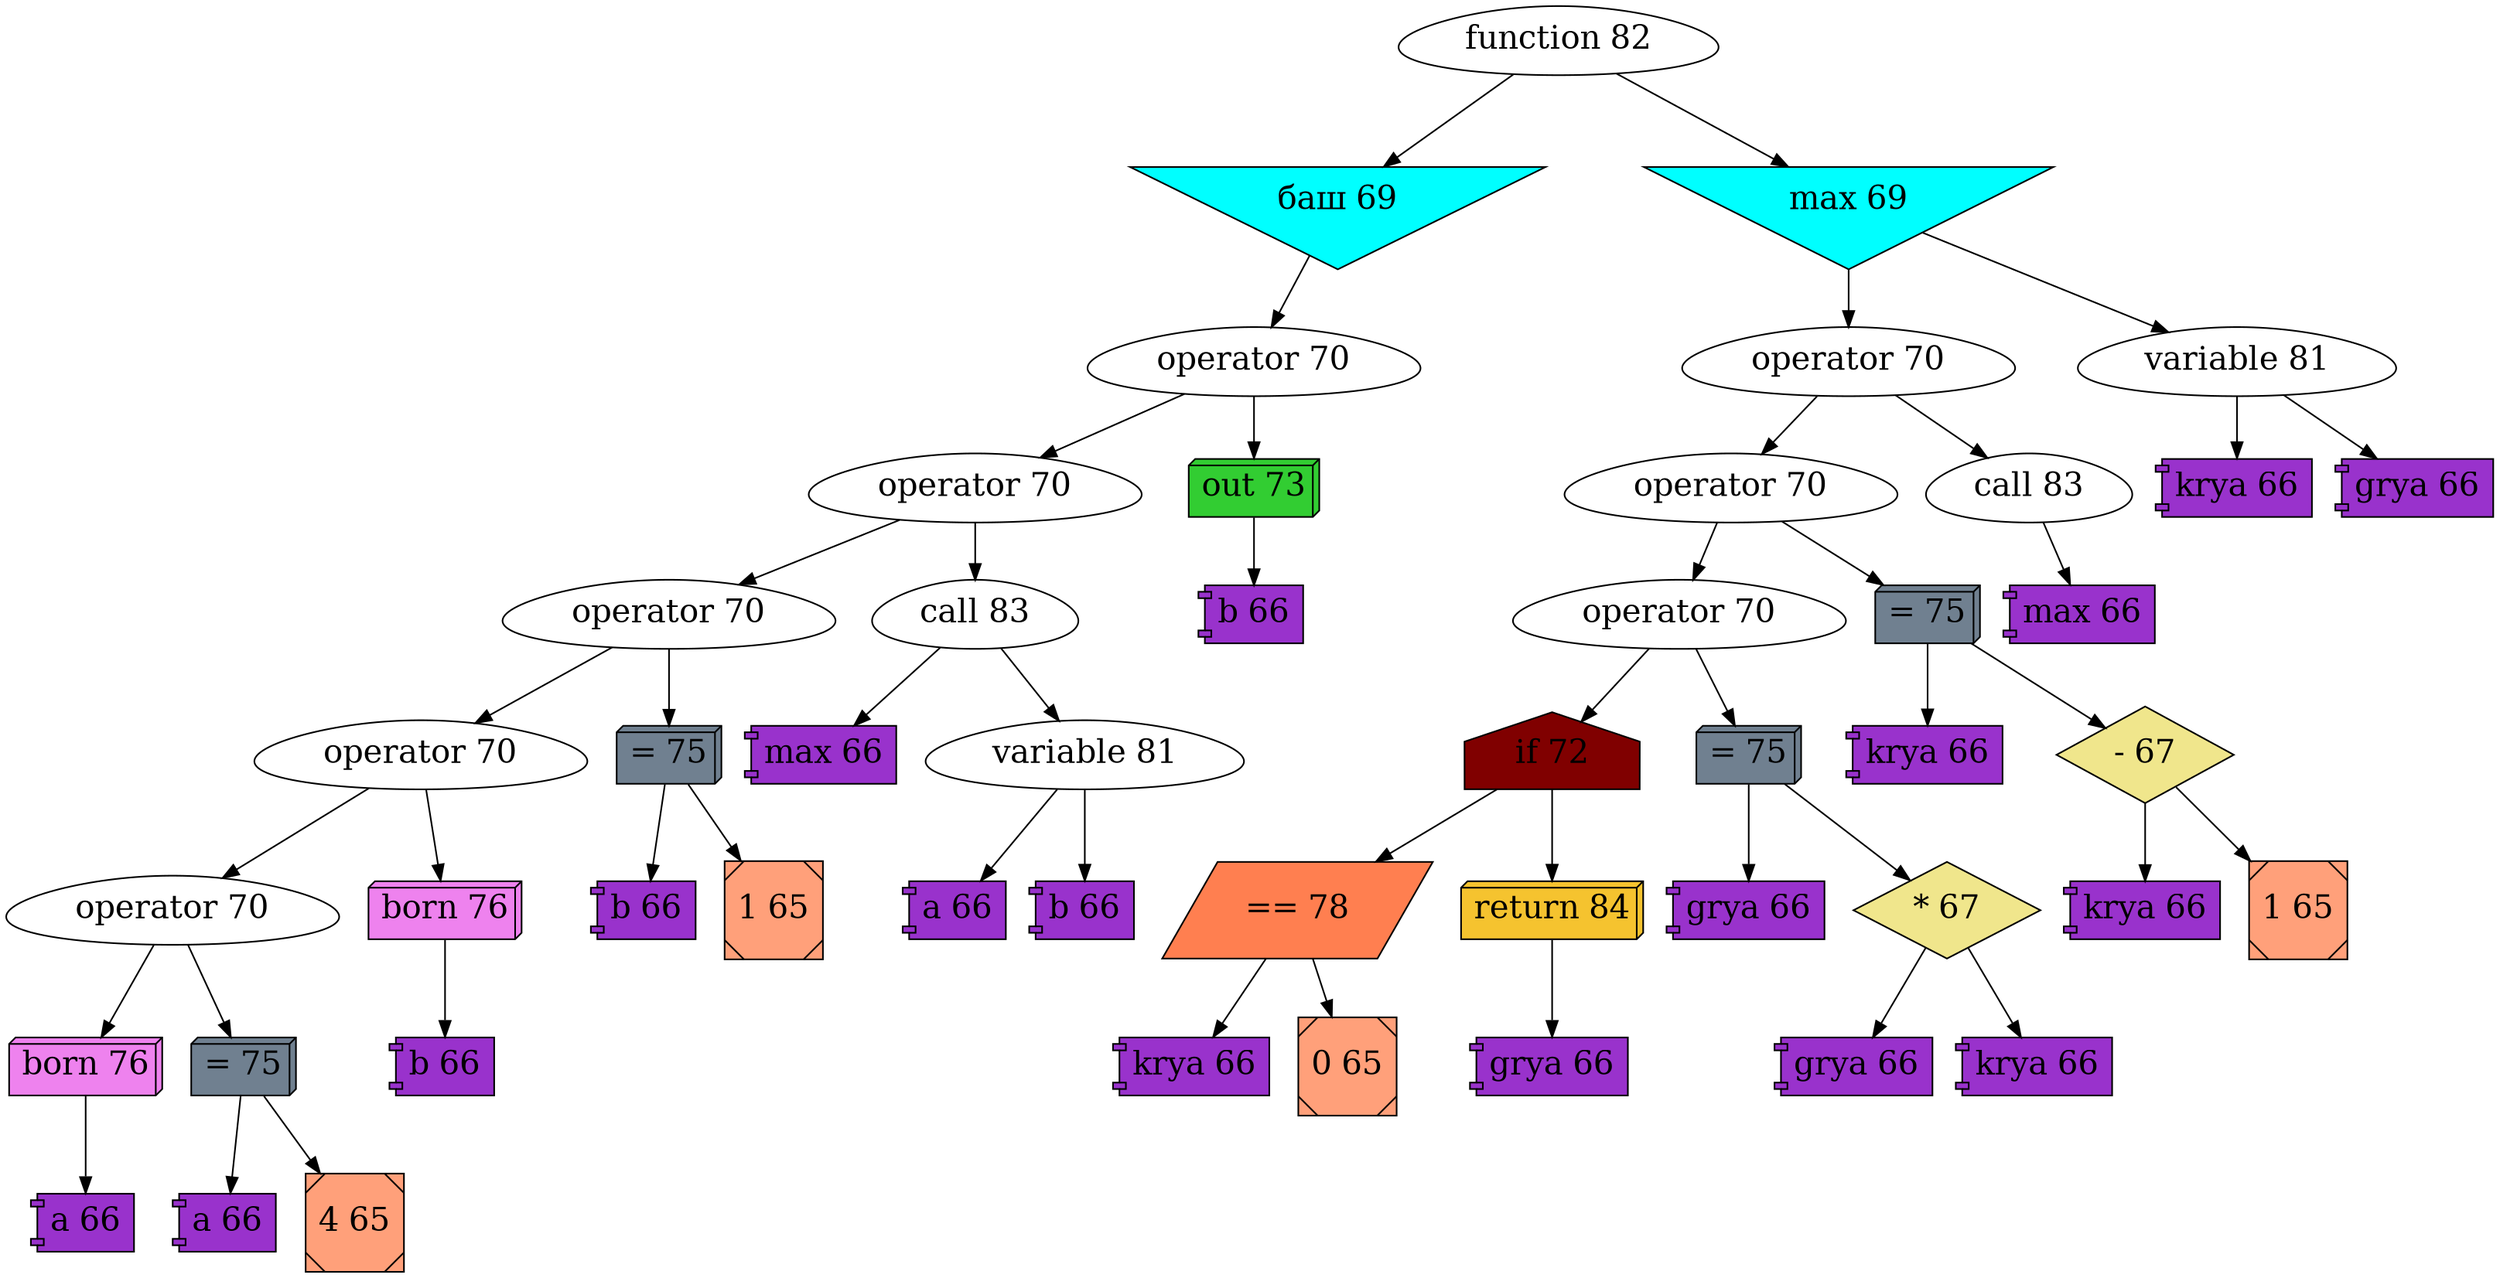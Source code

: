 digraph {
	node[color = "#000000", fontsize = 20];
	edge[color = "#000000", fontsize = 20];
		hey0[label = "function 82", shape = "egg", color="#000000", style="filled", fillcolor = "#FFFFFF"];
		hey0->hey1;
		hey1[label = "баш 69", shape = "invtriangle", color="#000000", style="filled", fillcolor = "#00FFFF"];
		hey1->hey2;
		hey2[label = "operator 70", shape = "egg", color="#000000", style="filled", fillcolor = "#FFFFFF"];
		hey2->hey3;
		hey3[label = "operator 70", shape = "egg", color="#000000", style="filled", fillcolor = "#FFFFFF"];
		hey3->hey4;
		hey4[label = "operator 70", shape = "egg", color="#000000", style="filled", fillcolor = "#FFFFFF"];
		hey4->hey5;
		hey5[label = "operator 70", shape = "egg", color="#000000", style="filled", fillcolor = "#FFFFFF"];
		hey5->hey6;
		hey6[label = "operator 70", shape = "egg", color="#000000", style="filled", fillcolor = "#FFFFFF"];
		hey6->hey7;
		hey7[label = "born 76", shape = "box3d", color="#000000", style="filled", fillcolor = "#EE82EE"];
		hey7->hey8;
		hey8[label = "a 66", shape = "component", color="#000000", style="filled", fillcolor = "#9932CC"];
		hey6->hey9;
		hey9[label = "= 75", shape = "box3d", color="#000000", style="filled", fillcolor = "#708090"];
		hey9->hey10;
		hey10[label = "a 66", shape = "component", color="#000000", style="filled", fillcolor = "#9932CC"];
		hey9->hey11;
		hey11[label = "4 65", shape = "Msquare", color="#000000", style="filled", fillcolor = "#FFA07A"];
		hey5->hey12;
		hey12[label = "born 76", shape = "box3d", color="#000000", style="filled", fillcolor = "#EE82EE"];
		hey12->hey13;
		hey13[label = "b 66", shape = "component", color="#000000", style="filled", fillcolor = "#9932CC"];
		hey4->hey14;
		hey14[label = "= 75", shape = "box3d", color="#000000", style="filled", fillcolor = "#708090"];
		hey14->hey15;
		hey15[label = "b 66", shape = "component", color="#000000", style="filled", fillcolor = "#9932CC"];
		hey14->hey16;
		hey16[label = "1 65", shape = "Msquare", color="#000000", style="filled", fillcolor = "#FFA07A"];
		hey3->hey17;
		hey17[label = "call 83", shape = "egg", color="#000000", style="filled", fillcolor = "#FFFFFF"];
		hey17->hey18;
		hey18[label = "max 66", shape = "component", color="#000000", style="filled", fillcolor = "#9932CC"];
		hey17->hey19;
		hey19[label = "variable 81", shape = "egg", color="#000000", style="filled", fillcolor = "#FFFFFF"];
		hey19->hey20;
		hey20[label = "a 66", shape = "component", color="#000000", style="filled", fillcolor = "#9932CC"];
		hey19->hey21;
		hey21[label = "b 66", shape = "component", color="#000000", style="filled", fillcolor = "#9932CC"];
		hey2->hey22;
		hey22[label = "out 73", shape = "box3d", color="#000000", style="filled", fillcolor = "#32CD32"];
		hey22->hey23;
		hey23[label = "b 66", shape = "component", color="#000000", style="filled", fillcolor = "#9932CC"];
		hey0->hey24;
		hey24[label = "max 69", shape = "invtriangle", color="#000000", style="filled", fillcolor = "#00FFFF"];
		hey24->hey25;
		hey25[label = "operator 70", shape = "egg", color="#000000", style="filled", fillcolor = "#FFFFFF"];
		hey25->hey26;
		hey26[label = "operator 70", shape = "egg", color="#000000", style="filled", fillcolor = "#FFFFFF"];
		hey26->hey27;
		hey27[label = "operator 70", shape = "egg", color="#000000", style="filled", fillcolor = "#FFFFFF"];
		hey27->hey28;
		hey28[label = "if 72", shape = "house", color="#000000", style="filled", fillcolor = "#800000"];
		hey28->hey29;
		hey29[label = "== 78", shape = "parallelogram", color="#000000", style="filled", fillcolor = "#FF7F50"];
		hey29->hey30;
		hey30[label = "krya 66", shape = "component", color="#000000", style="filled", fillcolor = "#9932CC"];
		hey29->hey31;
		hey31[label = "0 65", shape = "Msquare", color="#000000", style="filled", fillcolor = "#FFA07A"];
		hey28->hey32;
		hey32[label = "return 84", shape = "box3d", color="#000000", style="filled", fillcolor = "#F5C32F"];
		hey32->hey33;
		hey33[label = "grya 66", shape = "component", color="#000000", style="filled", fillcolor = "#9932CC"];
		hey27->hey34;
		hey34[label = "= 75", shape = "box3d", color="#000000", style="filled", fillcolor = "#708090"];
		hey34->hey35;
		hey35[label = "grya 66", shape = "component", color="#000000", style="filled", fillcolor = "#9932CC"];
		hey34->hey36;
		hey36[label = "* 67", shape = "diamond", color="#000000", style="filled", fillcolor = "#F0E68C"];
		hey36->hey37;
		hey37[label = "grya 66", shape = "component", color="#000000", style="filled", fillcolor = "#9932CC"];
		hey36->hey38;
		hey38[label = "krya 66", shape = "component", color="#000000", style="filled", fillcolor = "#9932CC"];
		hey26->hey39;
		hey39[label = "= 75", shape = "box3d", color="#000000", style="filled", fillcolor = "#708090"];
		hey39->hey40;
		hey40[label = "krya 66", shape = "component", color="#000000", style="filled", fillcolor = "#9932CC"];
		hey39->hey41;
		hey41[label = "- 67", shape = "diamond", color="#000000", style="filled", fillcolor = "#F0E68C"];
		hey41->hey42;
		hey42[label = "krya 66", shape = "component", color="#000000", style="filled", fillcolor = "#9932CC"];
		hey41->hey43;
		hey43[label = "1 65", shape = "Msquare", color="#000000", style="filled", fillcolor = "#FFA07A"];
		hey25->hey44;
		hey44[label = "call 83", shape = "egg", color="#000000", style="filled", fillcolor = "#FFFFFF"];
		hey44->hey45;
		hey45[label = "max 66", shape = "component", color="#000000", style="filled", fillcolor = "#9932CC"];
		hey24->hey46;
		hey46[label = "variable 81", shape = "egg", color="#000000", style="filled", fillcolor = "#FFFFFF"];
		hey46->hey47;
		hey47[label = "krya 66", shape = "component", color="#000000", style="filled", fillcolor = "#9932CC"];
		hey46->hey48;
		hey48[label = "grya 66", shape = "component", color="#000000", style="filled", fillcolor = "#9932CC"];
}